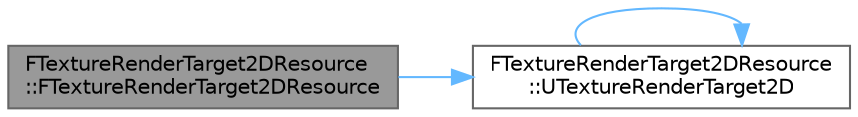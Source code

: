 digraph "FTextureRenderTarget2DResource::FTextureRenderTarget2DResource"
{
 // INTERACTIVE_SVG=YES
 // LATEX_PDF_SIZE
  bgcolor="transparent";
  edge [fontname=Helvetica,fontsize=10,labelfontname=Helvetica,labelfontsize=10];
  node [fontname=Helvetica,fontsize=10,shape=box,height=0.2,width=0.4];
  rankdir="LR";
  Node1 [id="Node000001",label="FTextureRenderTarget2DResource\l::FTextureRenderTarget2DResource",height=0.2,width=0.4,color="gray40", fillcolor="grey60", style="filled", fontcolor="black",tooltip="Constructor."];
  Node1 -> Node2 [id="edge1_Node000001_Node000002",color="steelblue1",style="solid",tooltip=" "];
  Node2 [id="Node000002",label="FTextureRenderTarget2DResource\l::UTextureRenderTarget2D",height=0.2,width=0.4,color="grey40", fillcolor="white", style="filled",URL="$d2/db1/classFTextureRenderTarget2DResource.html#a6134147c12c59dd754580625bc02db88",tooltip="Updates (resolves) the render target texture."];
  Node2 -> Node2 [id="edge2_Node000002_Node000002",color="steelblue1",style="solid",tooltip=" "];
}
